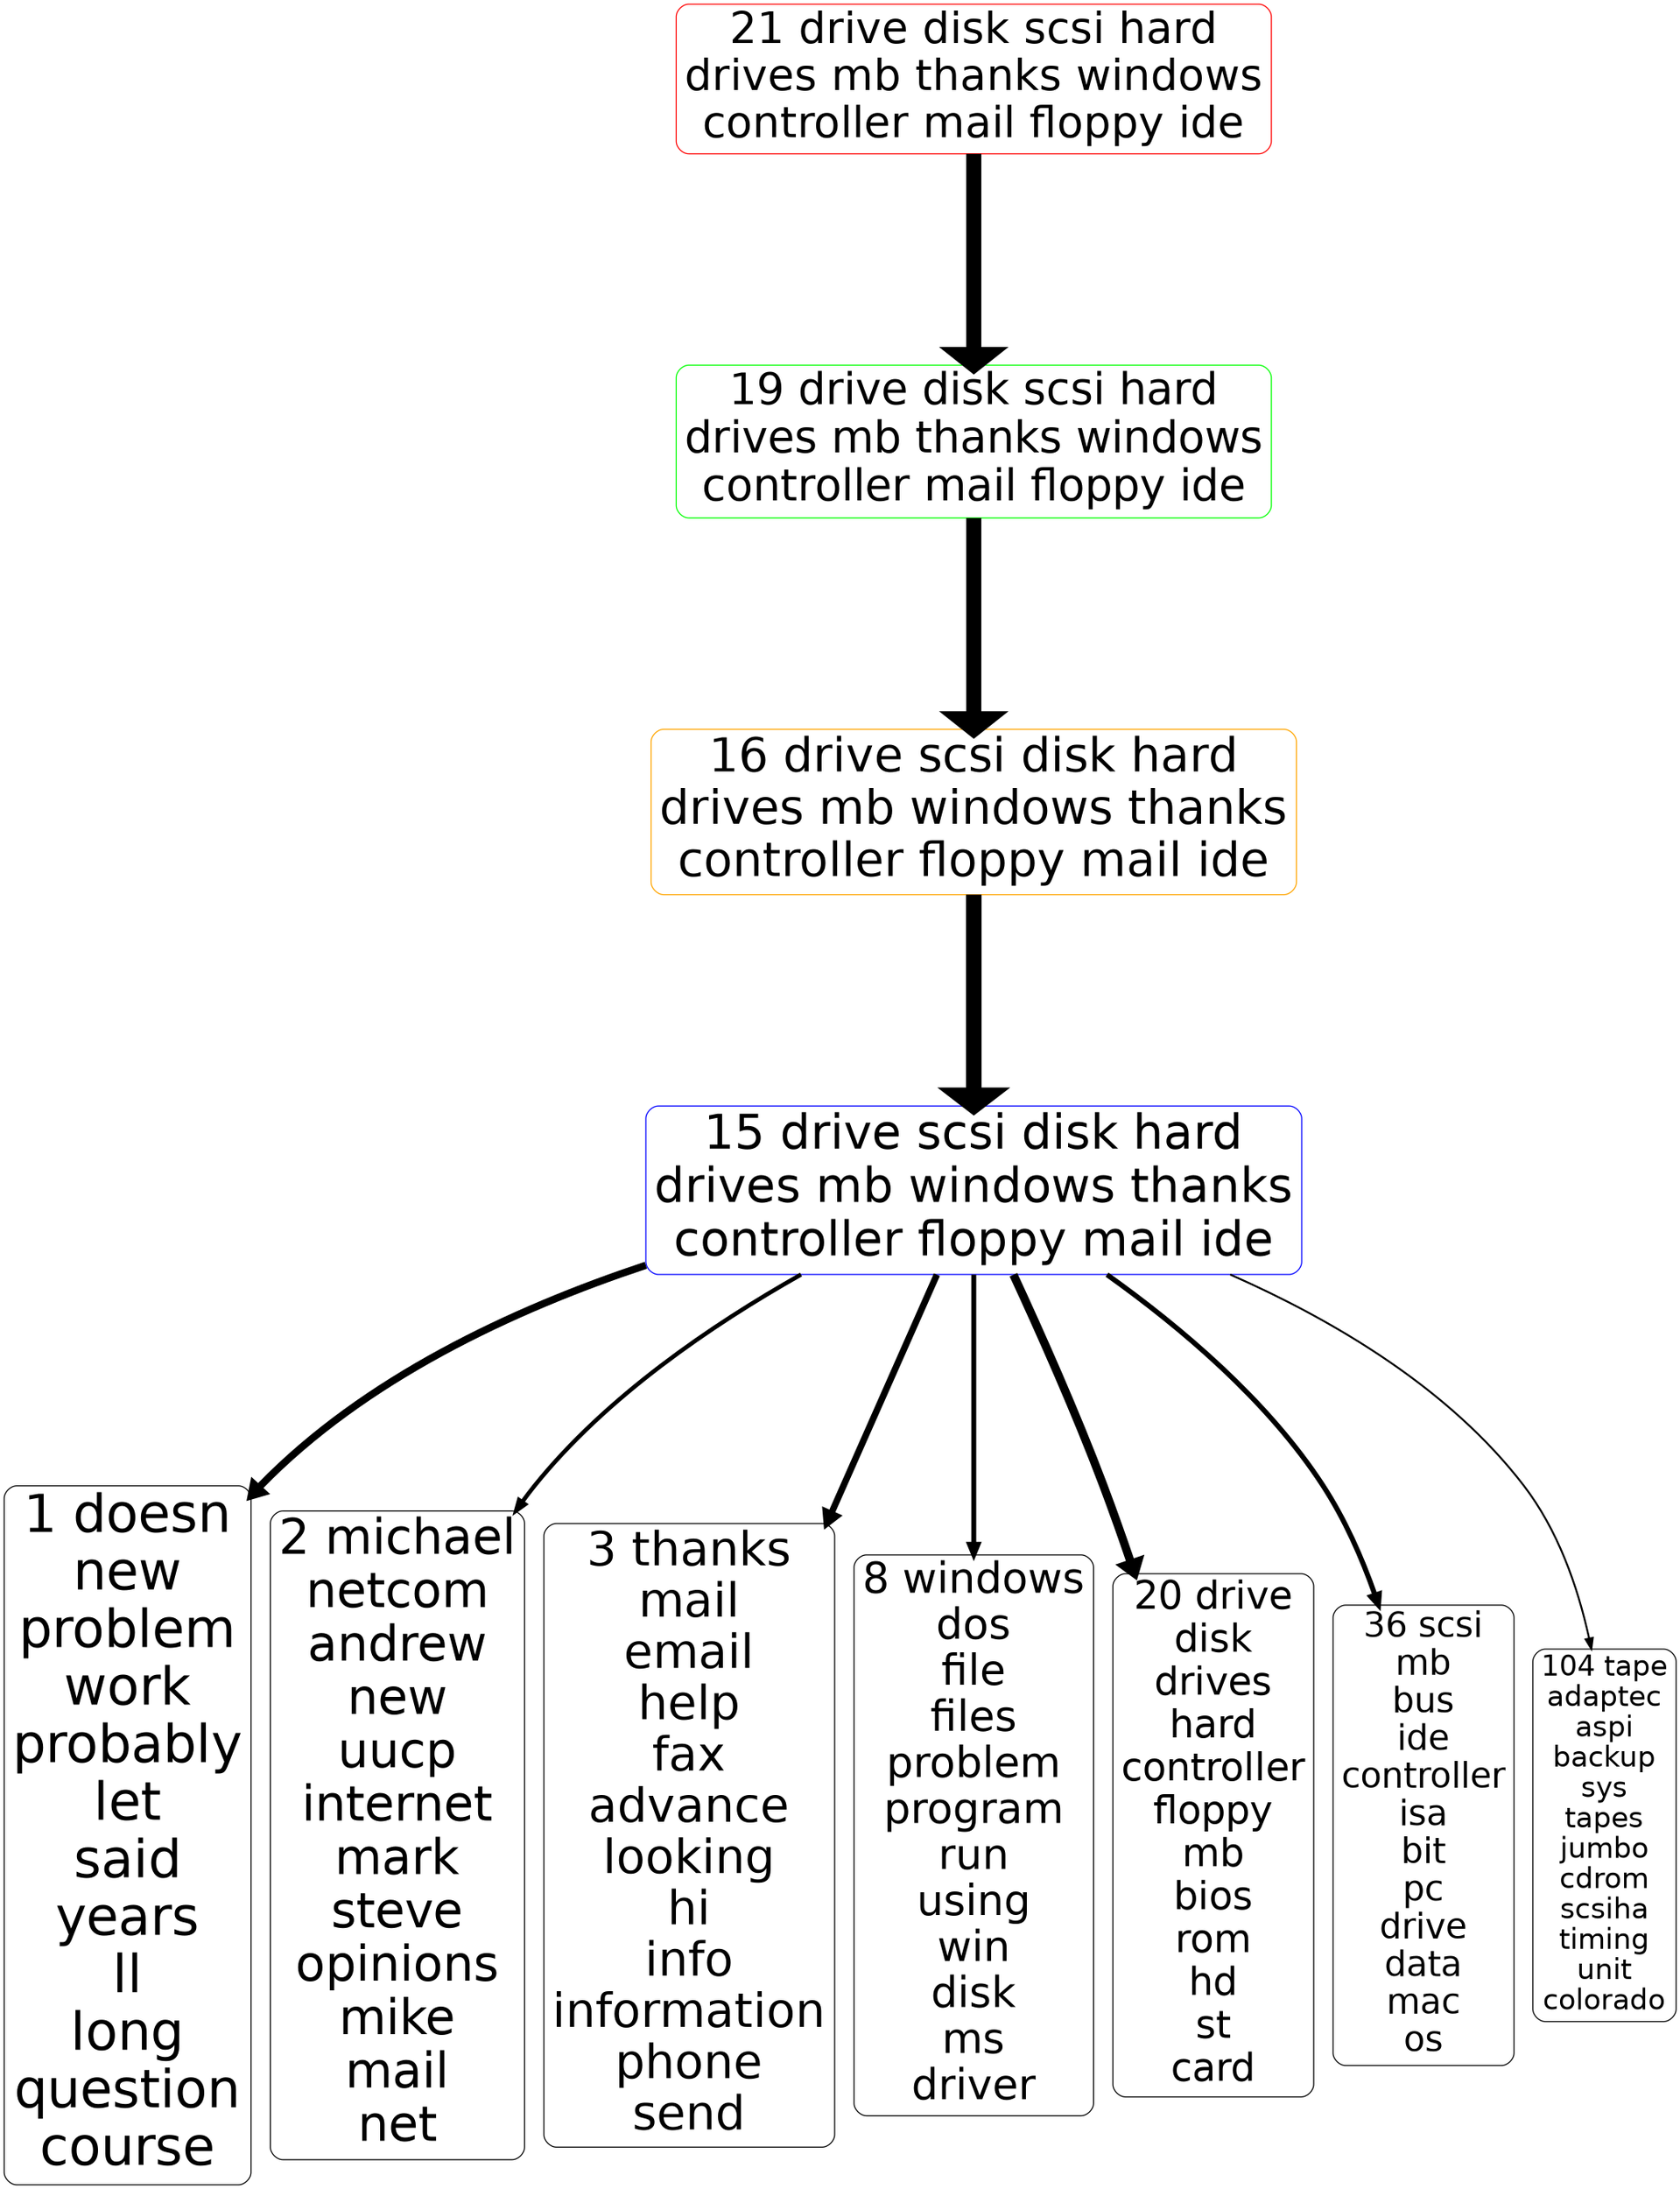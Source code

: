 digraph G {
size="18,18!";ranksep=4; ratio = auto; layers="1:2:3:4:5";
graph [fontname = "helvetica"];node [fontname = "helvetica"];edge [fontname = "helvetica"];ranksep=2.8;
"5_21" [ rank =5,fontsize =41.3582, shape=box, style="rounded", color=red, label="21 drive disk scsi hard
drives mb thanks windows
controller mail floppy ide"]
"5_21" -> "4_19" [penwidth=14.4154,dir=forward]
"4_19" [rank =6,fontsize =41.6383, shape=box, style="rounded", color=green,label="19 drive disk scsi hard
drives mb thanks windows
controller mail floppy ide"]
"4_19" [ rank =4,fontsize =41.6383, shape=box, style="rounded", color=green, label="19 drive disk scsi hard
drives mb thanks windows
controller mail floppy ide"]
"4_19" -> "3_16" [penwidth=14.4069,dir=forward]
"3_16" [rank =5,fontsize =45.2822, shape=box, style="rounded", color=orange,label="16 drive scsi disk hard
drives mb windows thanks
controller floppy mail ide"]
"3_16" [ rank =3,fontsize =45.2822, shape=box, style="rounded", color=orange, label="16 drive scsi disk hard
drives mb windows thanks
controller floppy mail ide"]
"3_16" -> "2_15" [penwidth=14.8692,dir=forward]
"2_15" [rank =4,fontsize =45.9432, shape=box, style="rounded", color=blue,label="15 drive scsi disk hard
drives mb windows thanks
controller floppy mail ide"]
"2_15" [ rank =2,fontsize =45.9432, shape=box, style="rounded", color=blue, label="15 drive scsi disk hard
drives mb windows thanks
controller floppy mail ide"]
"2_15" -> "1_1" [penwidth=6.9457,dir=forward]
"1_1" [rank =3,fontsize =50, shape=box, style="rounded", color=black,label="1 doesn
new
problem
work
probably
let
said
years
ll
long
question
course"]
"2_15" -> "1_2" [penwidth=4.0415,dir=forward]
"1_2" [rank =3,fontsize =46.1741, shape=box, style="rounded", color=black,label="2 michael
netcom
andrew
new
uucp
internet
mark
steve
opinions
mike
mail
net"]
"2_15" -> "1_3" [penwidth=6.2502,dir=forward]
"1_3" [rank =3,fontsize =44.9965, shape=box, style="rounded", color=black,label="3 thanks
mail
email
help
fax
advance
looking
hi
info
information
phone
send"]
"2_15" -> "1_8" [penwidth=4.6893,dir=forward]
"1_8" [rank =3,fontsize =40.1499, shape=box, style="rounded", color=black,label="8 windows
dos
file
files
problem
program
run
using
win
disk
ms
driver"]
"2_15" -> "1_20" [penwidth=8.0057,dir=forward]
"1_20" [rank =3,fontsize =36.8942, shape=box, style="rounded", color=black,label="20 drive
disk
drives
hard
controller
floppy
mb
bios
rom
hd
st
card"]
"2_15" -> "1_36" [penwidth=4.8515,dir=forward]
"1_36" [rank =3,fontsize =33.1636, shape=box, style="rounded", color=black,label="36 scsi
mb
bus
ide
controller
isa
bit
pc
drive
data
mac
os"]
"2_15" -> "1_104" [penwidth=1.8056,dir=forward]
"1_104" [rank =3,fontsize =26.7458, shape=box, style="rounded", color=black,label="104 tape
adaptec
aspi
backup
sys
tapes
jumbo
cdrom
scsiha
timing
unit
colorado"]
{rank=same; "1_1" "1_2" "1_3" "1_8" "1_20" "1_36" "1_104"}{rank=same; "2_15" "2_15"}{rank=same; "3_16" "3_16"}{rank=same; "4_19" "4_19"}{rank=same; "5_21"}}